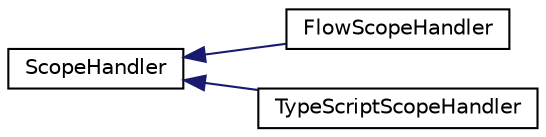 digraph "Graphical Class Hierarchy"
{
 // LATEX_PDF_SIZE
  edge [fontname="Helvetica",fontsize="10",labelfontname="Helvetica",labelfontsize="10"];
  node [fontname="Helvetica",fontsize="10",shape=record];
  rankdir="LR";
  Node0 [label="ScopeHandler",height=0.2,width=0.4,color="black", fillcolor="white", style="filled",URL="$classScopeHandler.html",tooltip=" "];
  Node0 -> Node1 [dir="back",color="midnightblue",fontsize="10",style="solid",fontname="Helvetica"];
  Node1 [label="FlowScopeHandler",height=0.2,width=0.4,color="black", fillcolor="white", style="filled",URL="$classFlowScopeHandler.html",tooltip=" "];
  Node0 -> Node2 [dir="back",color="midnightblue",fontsize="10",style="solid",fontname="Helvetica"];
  Node2 [label="TypeScriptScopeHandler",height=0.2,width=0.4,color="black", fillcolor="white", style="filled",URL="$classTypeScriptScopeHandler.html",tooltip=" "];
}
